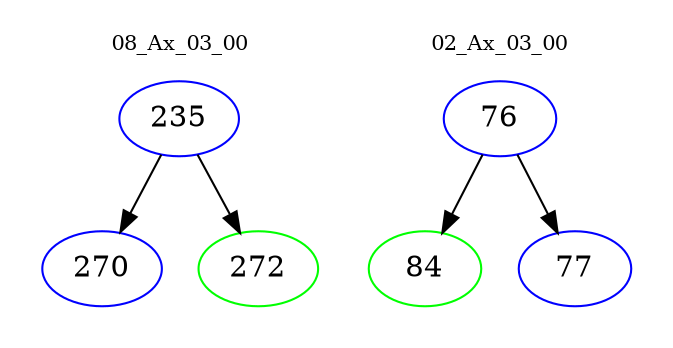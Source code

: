 digraph{
subgraph cluster_0 {
color = white
label = "08_Ax_03_00";
fontsize=10;
T0_235 [label="235", color="blue"]
T0_235 -> T0_270 [color="black"]
T0_270 [label="270", color="blue"]
T0_235 -> T0_272 [color="black"]
T0_272 [label="272", color="green"]
}
subgraph cluster_1 {
color = white
label = "02_Ax_03_00";
fontsize=10;
T1_76 [label="76", color="blue"]
T1_76 -> T1_84 [color="black"]
T1_84 [label="84", color="green"]
T1_76 -> T1_77 [color="black"]
T1_77 [label="77", color="blue"]
}
}
